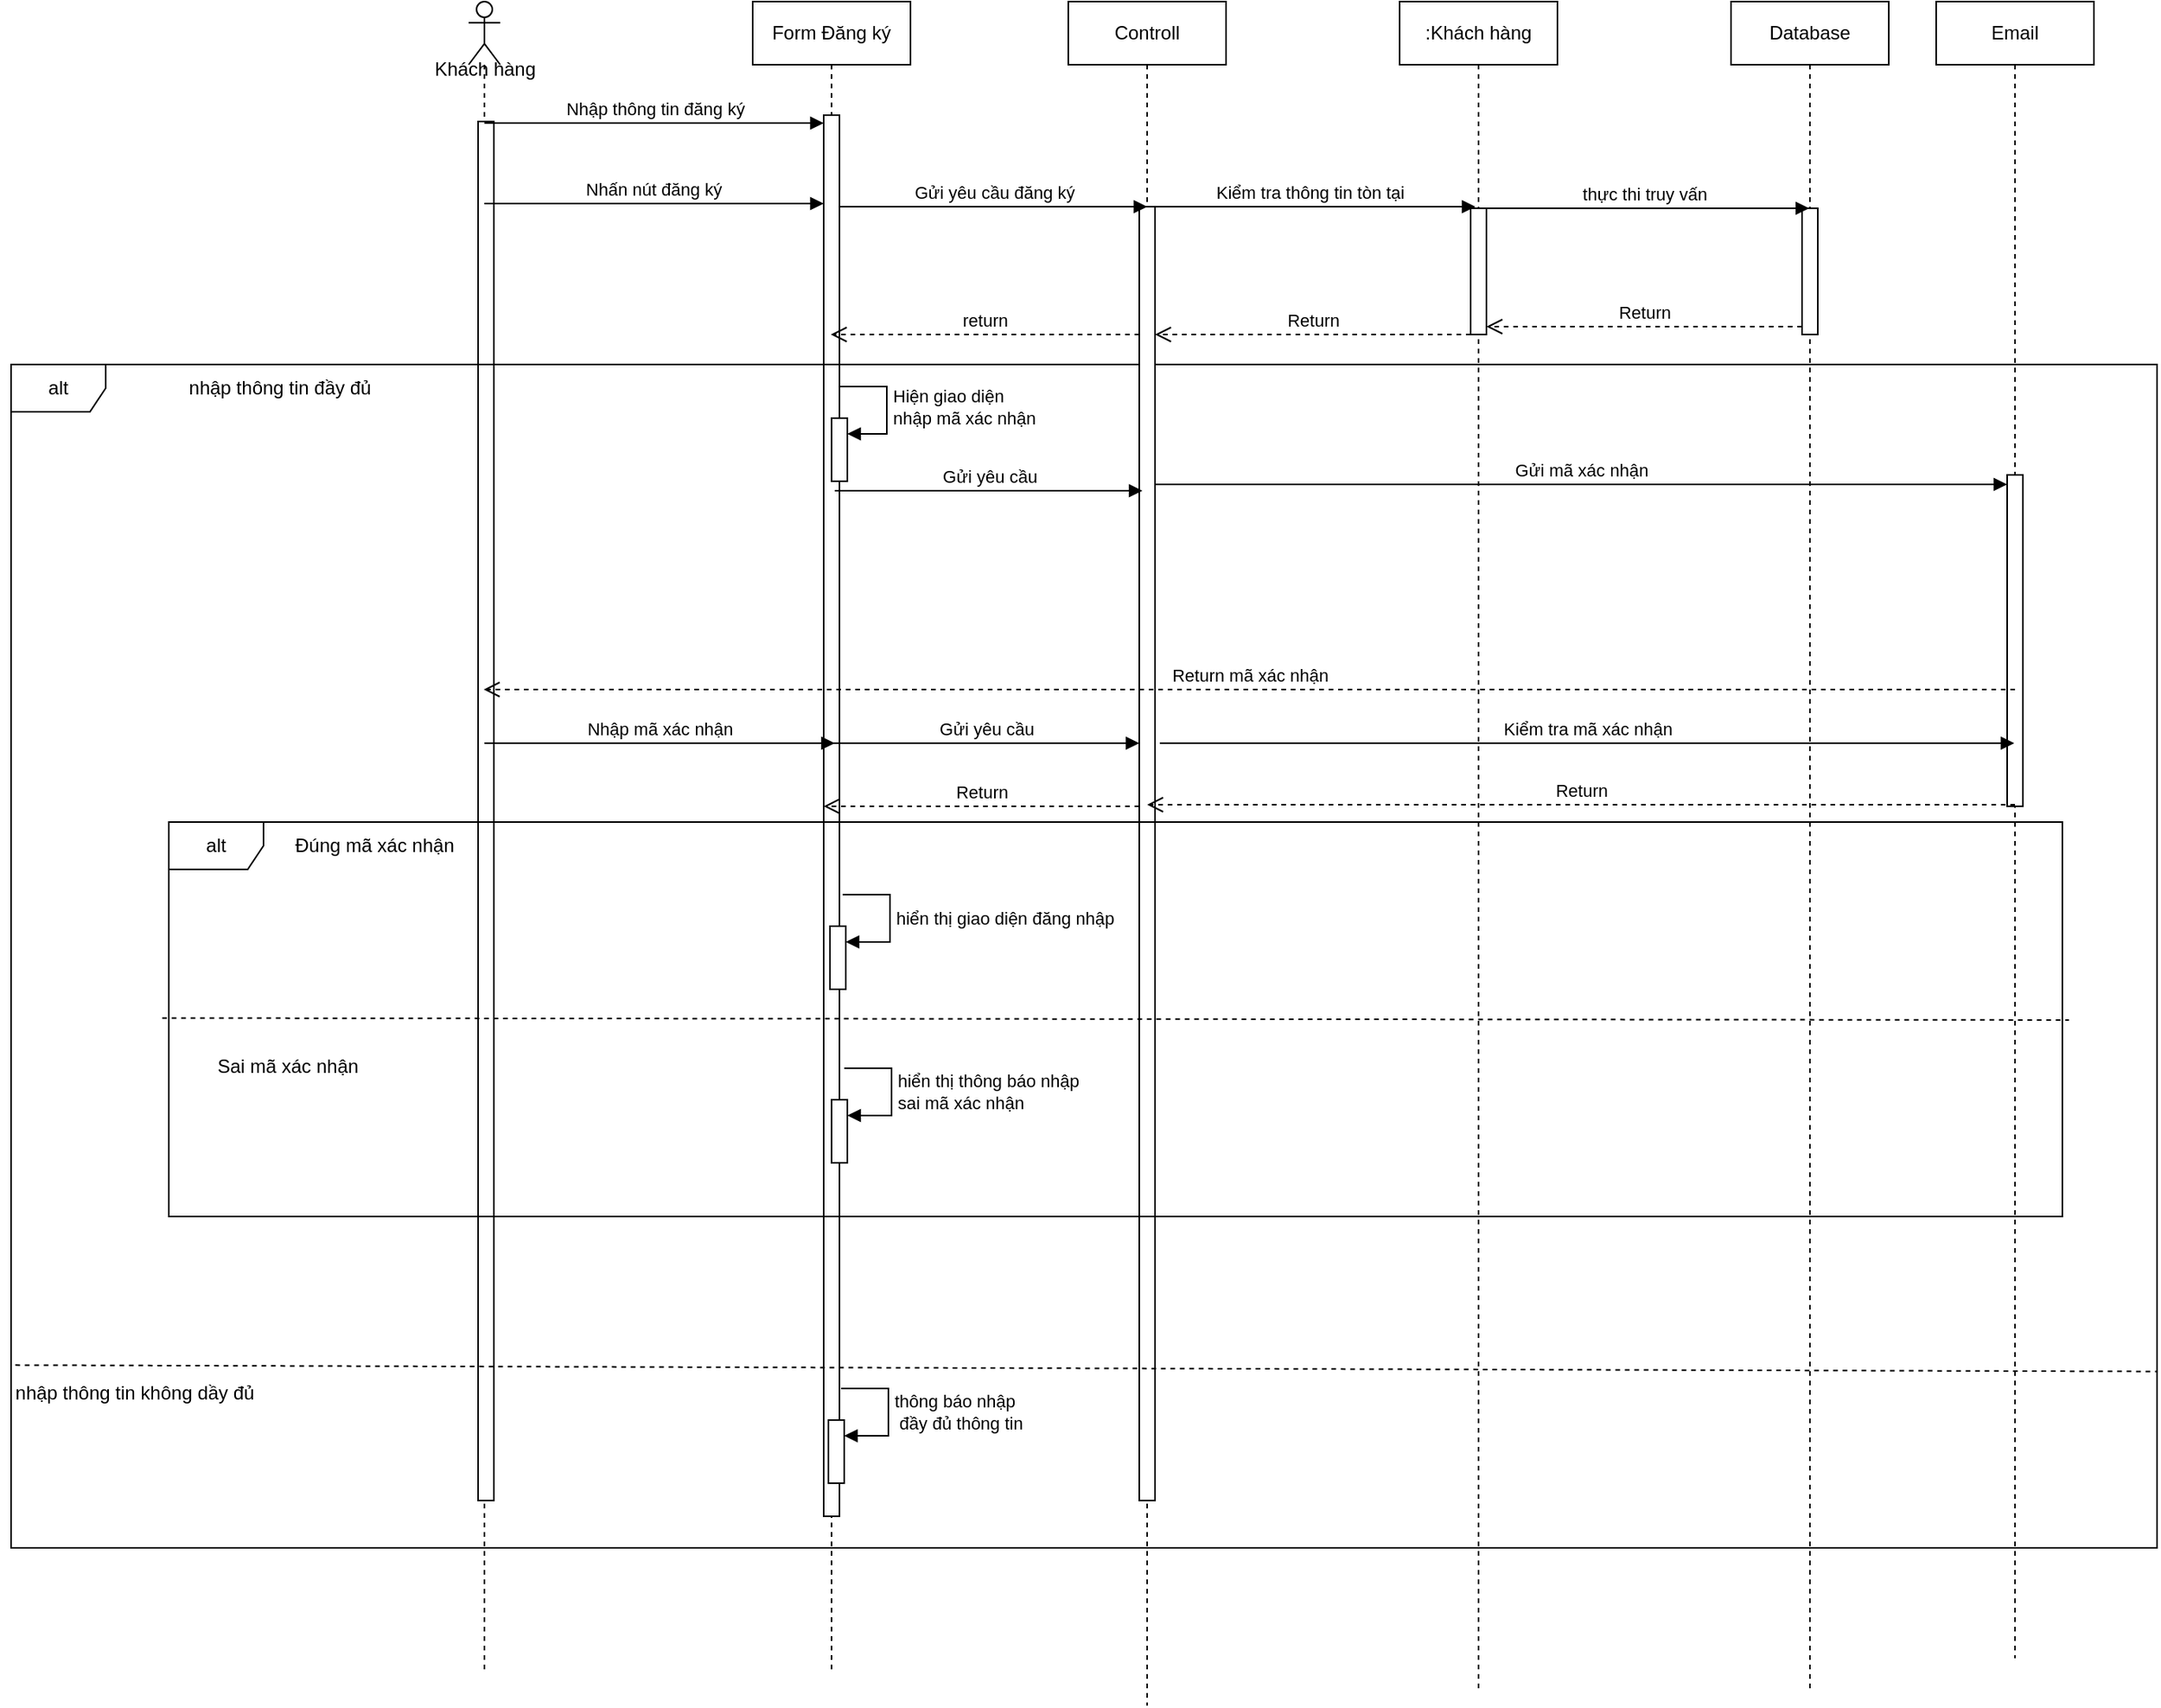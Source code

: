 <mxfile version="26.0.4">
  <diagram name="Page-1" id="2YBvvXClWsGukQMizWep">
    <mxGraphModel dx="1900" dy="621" grid="1" gridSize="10" guides="1" tooltips="1" connect="1" arrows="1" fold="1" page="1" pageScale="1" pageWidth="850" pageHeight="1100" math="0" shadow="0">
      <root>
        <mxCell id="0" />
        <mxCell id="1" parent="0" />
        <mxCell id="Dq6b9MiM_aMfNejn8VDf-1" value="Form Đăng ký" style="shape=umlLifeline;perimeter=lifelinePerimeter;whiteSpace=wrap;html=1;container=1;dropTarget=0;collapsible=0;recursiveResize=0;outlineConnect=0;portConstraint=eastwest;newEdgeStyle={&quot;curved&quot;:0,&quot;rounded&quot;:0};" parent="1" vertex="1">
          <mxGeometry x="90" y="40" width="100" height="1060" as="geometry" />
        </mxCell>
        <mxCell id="Dq6b9MiM_aMfNejn8VDf-10" value="" style="html=1;points=[[0,0,0,0,5],[0,1,0,0,-5],[1,0,0,0,5],[1,1,0,0,-5]];perimeter=orthogonalPerimeter;outlineConnect=0;targetShapes=umlLifeline;portConstraint=eastwest;newEdgeStyle={&quot;curved&quot;:0,&quot;rounded&quot;:0};" parent="Dq6b9MiM_aMfNejn8VDf-1" vertex="1">
          <mxGeometry x="45" y="72" width="10" height="888" as="geometry" />
        </mxCell>
        <mxCell id="Dq6b9MiM_aMfNejn8VDf-2" value="Controll" style="shape=umlLifeline;perimeter=lifelinePerimeter;whiteSpace=wrap;html=1;container=1;dropTarget=0;collapsible=0;recursiveResize=0;outlineConnect=0;portConstraint=eastwest;newEdgeStyle={&quot;curved&quot;:0,&quot;rounded&quot;:0};" parent="1" vertex="1">
          <mxGeometry x="290" y="40" width="100" height="1080" as="geometry" />
        </mxCell>
        <mxCell id="Dq6b9MiM_aMfNejn8VDf-4" value=":Khách hàng" style="shape=umlLifeline;perimeter=lifelinePerimeter;whiteSpace=wrap;html=1;container=1;dropTarget=0;collapsible=0;recursiveResize=0;outlineConnect=0;portConstraint=eastwest;newEdgeStyle={&quot;curved&quot;:0,&quot;rounded&quot;:0};" parent="1" vertex="1">
          <mxGeometry x="500" y="40" width="100" height="1070" as="geometry" />
        </mxCell>
        <mxCell id="Dq6b9MiM_aMfNejn8VDf-20" value="" style="html=1;points=[[0,0,0,0,5],[0,1,0,0,-5],[1,0,0,0,5],[1,1,0,0,-5]];perimeter=orthogonalPerimeter;outlineConnect=0;targetShapes=umlLifeline;portConstraint=eastwest;newEdgeStyle={&quot;curved&quot;:0,&quot;rounded&quot;:0};" parent="Dq6b9MiM_aMfNejn8VDf-4" vertex="1">
          <mxGeometry x="45" y="131" width="10" height="80" as="geometry" />
        </mxCell>
        <mxCell id="Dq6b9MiM_aMfNejn8VDf-5" value="Database" style="shape=umlLifeline;perimeter=lifelinePerimeter;whiteSpace=wrap;html=1;container=1;dropTarget=0;collapsible=0;recursiveResize=0;outlineConnect=0;portConstraint=eastwest;newEdgeStyle={&quot;curved&quot;:0,&quot;rounded&quot;:0};" parent="1" vertex="1">
          <mxGeometry x="710" y="40" width="100" height="1070" as="geometry" />
        </mxCell>
        <mxCell id="Dq6b9MiM_aMfNejn8VDf-6" value="" style="shape=umlLifeline;perimeter=lifelinePerimeter;whiteSpace=wrap;html=1;container=1;dropTarget=0;collapsible=0;recursiveResize=0;outlineConnect=0;portConstraint=eastwest;newEdgeStyle={&quot;curved&quot;:0,&quot;rounded&quot;:0};participant=umlActor;" parent="1" vertex="1">
          <mxGeometry x="-90" y="40" width="20" height="1060" as="geometry" />
        </mxCell>
        <mxCell id="7_i-XmPmfB8A_X3ueHKe-3" value="" style="html=1;points=[[0,0,0,0,5],[0,1,0,0,-5],[1,0,0,0,5],[1,1,0,0,-5]];perimeter=orthogonalPerimeter;outlineConnect=0;targetShapes=umlLifeline;portConstraint=eastwest;newEdgeStyle={&quot;curved&quot;:0,&quot;rounded&quot;:0};" parent="Dq6b9MiM_aMfNejn8VDf-6" vertex="1">
          <mxGeometry x="6" y="76" width="10" height="874" as="geometry" />
        </mxCell>
        <mxCell id="Dq6b9MiM_aMfNejn8VDf-8" value="Nhấn nút đăng ký" style="html=1;verticalAlign=bottom;endArrow=block;curved=0;rounded=0;" parent="1" edge="1">
          <mxGeometry width="80" relative="1" as="geometry">
            <mxPoint x="-80.088" y="168" as="sourcePoint" />
            <mxPoint x="135.0" y="168" as="targetPoint" />
            <Array as="points">
              <mxPoint x="-78" y="168" />
              <mxPoint x="10" y="168" />
            </Array>
          </mxGeometry>
        </mxCell>
        <mxCell id="Dq6b9MiM_aMfNejn8VDf-9" value="Khách hàng" style="text;html=1;align=center;verticalAlign=middle;resizable=0;points=[];autosize=1;strokeColor=none;fillColor=none;" parent="1" vertex="1">
          <mxGeometry x="-125" y="68" width="90" height="30" as="geometry" />
        </mxCell>
        <mxCell id="Dq6b9MiM_aMfNejn8VDf-13" value="Nhập thông tin đăng ký" style="html=1;verticalAlign=bottom;endArrow=block;curved=0;rounded=0;entryX=0;entryY=0;entryDx=0;entryDy=5;entryPerimeter=0;" parent="1" source="Dq6b9MiM_aMfNejn8VDf-6" target="Dq6b9MiM_aMfNejn8VDf-10" edge="1">
          <mxGeometry width="80" relative="1" as="geometry">
            <mxPoint x="-60" y="200" as="sourcePoint" />
            <mxPoint x="145" y="169" as="targetPoint" />
          </mxGeometry>
        </mxCell>
        <mxCell id="Dq6b9MiM_aMfNejn8VDf-14" value="alt" style="shape=umlFrame;whiteSpace=wrap;html=1;pointerEvents=0;" parent="1" vertex="1">
          <mxGeometry x="-380" y="270" width="1360" height="750" as="geometry" />
        </mxCell>
        <mxCell id="Dq6b9MiM_aMfNejn8VDf-17" value="nhập thông tin đầy đủ" style="text;html=1;align=center;verticalAlign=middle;resizable=0;points=[];autosize=1;strokeColor=none;fillColor=none;" parent="1" vertex="1">
          <mxGeometry x="-280" y="270" width="140" height="30" as="geometry" />
        </mxCell>
        <mxCell id="Dq6b9MiM_aMfNejn8VDf-18" value="" style="html=1;points=[[0,0,0,0,5],[0,1,0,0,-5],[1,0,0,0,5],[1,1,0,0,-5]];perimeter=orthogonalPerimeter;outlineConnect=0;targetShapes=umlLifeline;portConstraint=eastwest;newEdgeStyle={&quot;curved&quot;:0,&quot;rounded&quot;:0};" parent="1" vertex="1">
          <mxGeometry x="335" y="170" width="10" height="820" as="geometry" />
        </mxCell>
        <mxCell id="Dq6b9MiM_aMfNejn8VDf-19" value="Gửi yêu cầu đăng ký" style="html=1;verticalAlign=bottom;endArrow=block;curved=0;rounded=0;entryX=0;entryY=0;entryDx=0;entryDy=5;entryPerimeter=0;" parent="1" edge="1">
          <mxGeometry width="80" relative="1" as="geometry">
            <mxPoint x="145" y="170" as="sourcePoint" />
            <mxPoint x="340" y="170" as="targetPoint" />
          </mxGeometry>
        </mxCell>
        <mxCell id="Dq6b9MiM_aMfNejn8VDf-22" value="Kiểm tra thông tin tòn tại" style="html=1;verticalAlign=bottom;endArrow=block;curved=0;rounded=0;entryX=0;entryY=0;entryDx=0;entryDy=5;entryPerimeter=0;" parent="1" edge="1">
          <mxGeometry width="80" relative="1" as="geometry">
            <mxPoint x="338" y="170" as="sourcePoint" />
            <mxPoint x="548" y="170" as="targetPoint" />
          </mxGeometry>
        </mxCell>
        <mxCell id="Dq6b9MiM_aMfNejn8VDf-23" value="" style="html=1;points=[[0,0,0,0,5],[0,1,0,0,-5],[1,0,0,0,5],[1,1,0,0,-5]];perimeter=orthogonalPerimeter;outlineConnect=0;targetShapes=umlLifeline;portConstraint=eastwest;newEdgeStyle={&quot;curved&quot;:0,&quot;rounded&quot;:0};" parent="1" vertex="1">
          <mxGeometry x="755" y="171" width="10" height="80" as="geometry" />
        </mxCell>
        <mxCell id="Dq6b9MiM_aMfNejn8VDf-24" value="thực thi truy vấn" style="html=1;verticalAlign=bottom;endArrow=block;curved=0;rounded=0;" parent="1" target="Dq6b9MiM_aMfNejn8VDf-5" edge="1">
          <mxGeometry width="80" relative="1" as="geometry">
            <mxPoint x="550" y="171" as="sourcePoint" />
            <mxPoint x="755" y="171" as="targetPoint" />
          </mxGeometry>
        </mxCell>
        <mxCell id="Dq6b9MiM_aMfNejn8VDf-27" value="Return" style="html=1;verticalAlign=bottom;endArrow=open;dashed=1;endSize=8;curved=0;rounded=0;entryX=1;entryY=1;entryDx=0;entryDy=-5;entryPerimeter=0;" parent="1" target="Dq6b9MiM_aMfNejn8VDf-20" edge="1">
          <mxGeometry relative="1" as="geometry">
            <mxPoint x="755" y="246" as="sourcePoint" />
            <mxPoint x="675" y="246" as="targetPoint" />
          </mxGeometry>
        </mxCell>
        <mxCell id="Dq6b9MiM_aMfNejn8VDf-28" value="Return" style="html=1;verticalAlign=bottom;endArrow=open;dashed=1;endSize=8;curved=0;rounded=0;entryX=1;entryY=1;entryDx=0;entryDy=-5;entryPerimeter=0;" parent="1" edge="1">
          <mxGeometry relative="1" as="geometry">
            <mxPoint x="545" y="251" as="sourcePoint" />
            <mxPoint x="345" y="251" as="targetPoint" />
          </mxGeometry>
        </mxCell>
        <mxCell id="Dq6b9MiM_aMfNejn8VDf-29" value="" style="endArrow=none;dashed=1;html=1;rounded=0;exitX=0.002;exitY=0.678;exitDx=0;exitDy=0;exitPerimeter=0;entryX=1;entryY=0.683;entryDx=0;entryDy=0;entryPerimeter=0;" parent="1" edge="1">
          <mxGeometry width="50" height="50" relative="1" as="geometry">
            <mxPoint x="-377.28" y="904.18" as="sourcePoint" />
            <mxPoint x="980.0" y="908.23" as="targetPoint" />
          </mxGeometry>
        </mxCell>
        <mxCell id="H4_lmiQ6hySDAd1RAeEO-1" value="return" style="html=1;verticalAlign=bottom;endArrow=open;dashed=1;endSize=8;curved=0;rounded=0;" parent="1" edge="1">
          <mxGeometry relative="1" as="geometry">
            <mxPoint x="335" y="251" as="sourcePoint" />
            <mxPoint x="139.5" y="251" as="targetPoint" />
          </mxGeometry>
        </mxCell>
        <mxCell id="dwiBMr17UuiH0oJPr4u6-1" value="Email" style="shape=umlLifeline;perimeter=lifelinePerimeter;whiteSpace=wrap;html=1;container=1;dropTarget=0;collapsible=0;recursiveResize=0;outlineConnect=0;portConstraint=eastwest;newEdgeStyle={&quot;curved&quot;:0,&quot;rounded&quot;:0};" parent="1" vertex="1">
          <mxGeometry x="840" y="40" width="100" height="1050" as="geometry" />
        </mxCell>
        <mxCell id="dwiBMr17UuiH0oJPr4u6-3" value="" style="html=1;points=[[0,0,0,0,5],[0,1,0,0,-5],[1,0,0,0,5],[1,1,0,0,-5]];perimeter=orthogonalPerimeter;outlineConnect=0;targetShapes=umlLifeline;portConstraint=eastwest;newEdgeStyle={&quot;curved&quot;:0,&quot;rounded&quot;:0};" parent="dwiBMr17UuiH0oJPr4u6-1" vertex="1">
          <mxGeometry x="45" y="300" width="10" height="210" as="geometry" />
        </mxCell>
        <mxCell id="dwiBMr17UuiH0oJPr4u6-2" value="Gửi mã xác nhận" style="html=1;verticalAlign=bottom;endArrow=block;curved=0;rounded=0;" parent="1" edge="1">
          <mxGeometry width="80" relative="1" as="geometry">
            <mxPoint x="345" y="346" as="sourcePoint" />
            <mxPoint x="885" y="346" as="targetPoint" />
          </mxGeometry>
        </mxCell>
        <mxCell id="dwiBMr17UuiH0oJPr4u6-5" value="Return mã xác nhận" style="html=1;verticalAlign=bottom;endArrow=open;dashed=1;endSize=8;curved=0;rounded=0;" parent="1" edge="1">
          <mxGeometry relative="1" as="geometry">
            <mxPoint x="890" y="476" as="sourcePoint" />
            <mxPoint x="-80.452" y="476" as="targetPoint" />
          </mxGeometry>
        </mxCell>
        <mxCell id="dwiBMr17UuiH0oJPr4u6-8" value="Nhập mã xác nhận" style="html=1;verticalAlign=bottom;endArrow=block;curved=0;rounded=0;" parent="1" edge="1">
          <mxGeometry width="80" relative="1" as="geometry">
            <mxPoint x="-80" y="510" as="sourcePoint" />
            <mxPoint x="142" y="510" as="targetPoint" />
          </mxGeometry>
        </mxCell>
        <mxCell id="dwiBMr17UuiH0oJPr4u6-11" value="alt" style="shape=umlFrame;whiteSpace=wrap;html=1;pointerEvents=0;" parent="1" vertex="1">
          <mxGeometry x="-280" y="560" width="1200" height="250" as="geometry" />
        </mxCell>
        <mxCell id="dwiBMr17UuiH0oJPr4u6-12" value="Đúng mã xác nhận" style="text;html=1;align=center;verticalAlign=middle;resizable=0;points=[];autosize=1;strokeColor=none;fillColor=none;" parent="1" vertex="1">
          <mxGeometry x="-210" y="560" width="120" height="30" as="geometry" />
        </mxCell>
        <mxCell id="dwiBMr17UuiH0oJPr4u6-17" value="" style="endArrow=none;dashed=1;html=1;rounded=0;exitX=-0.003;exitY=0.591;exitDx=0;exitDy=0;exitPerimeter=0;entryX=1.004;entryY=0.596;entryDx=0;entryDy=0;entryPerimeter=0;" parent="1" edge="1">
          <mxGeometry width="50" height="50" relative="1" as="geometry">
            <mxPoint x="-284.2" y="684.23" as="sourcePoint" />
            <mxPoint x="924.2" y="685.48" as="targetPoint" />
          </mxGeometry>
        </mxCell>
        <mxCell id="dwiBMr17UuiH0oJPr4u6-20" value="Sai mã xác nhận" style="text;html=1;align=center;verticalAlign=middle;resizable=0;points=[];autosize=1;strokeColor=none;fillColor=none;" parent="1" vertex="1">
          <mxGeometry x="-260" y="700" width="110" height="30" as="geometry" />
        </mxCell>
        <mxCell id="7_i-XmPmfB8A_X3ueHKe-2" value="nhập thông tin không dầy đủ" style="text;html=1;align=center;verticalAlign=middle;resizable=0;points=[];autosize=1;strokeColor=none;fillColor=none;" parent="1" vertex="1">
          <mxGeometry x="-387" y="907" width="170" height="30" as="geometry" />
        </mxCell>
        <mxCell id="GJP3E04wGRJxLF8y1IKZ-1" value="" style="html=1;points=[[0,0,0,0,5],[0,1,0,0,-5],[1,0,0,0,5],[1,1,0,0,-5]];perimeter=orthogonalPerimeter;outlineConnect=0;targetShapes=umlLifeline;portConstraint=eastwest;newEdgeStyle={&quot;curved&quot;:0,&quot;rounded&quot;:0};" parent="1" vertex="1">
          <mxGeometry x="140" y="304" width="10" height="40" as="geometry" />
        </mxCell>
        <mxCell id="GJP3E04wGRJxLF8y1IKZ-2" value="Hiện giao diện&lt;div&gt;nhập mã xác nhận&lt;/div&gt;" style="html=1;align=left;spacingLeft=2;endArrow=block;rounded=0;edgeStyle=orthogonalEdgeStyle;curved=0;rounded=0;" parent="1" target="GJP3E04wGRJxLF8y1IKZ-1" edge="1">
          <mxGeometry relative="1" as="geometry">
            <mxPoint x="145" y="284" as="sourcePoint" />
            <Array as="points">
              <mxPoint x="175" y="314" />
            </Array>
          </mxGeometry>
        </mxCell>
        <mxCell id="GJP3E04wGRJxLF8y1IKZ-3" value="" style="html=1;points=[[0,0,0,0,5],[0,1,0,0,-5],[1,0,0,0,5],[1,1,0,0,-5]];perimeter=orthogonalPerimeter;outlineConnect=0;targetShapes=umlLifeline;portConstraint=eastwest;newEdgeStyle={&quot;curved&quot;:0,&quot;rounded&quot;:0};" parent="1" vertex="1">
          <mxGeometry x="138" y="939" width="10" height="40" as="geometry" />
        </mxCell>
        <mxCell id="GJP3E04wGRJxLF8y1IKZ-4" value="thông báo nhập&lt;div&gt;&amp;nbsp;đầy đủ thông tin&lt;/div&gt;" style="html=1;align=left;spacingLeft=2;endArrow=block;rounded=0;edgeStyle=orthogonalEdgeStyle;curved=0;rounded=0;" parent="1" target="GJP3E04wGRJxLF8y1IKZ-3" edge="1">
          <mxGeometry x="0.014" relative="1" as="geometry">
            <mxPoint x="146" y="919" as="sourcePoint" />
            <Array as="points">
              <mxPoint x="176" y="949" />
            </Array>
            <mxPoint as="offset" />
          </mxGeometry>
        </mxCell>
        <mxCell id="GJP3E04wGRJxLF8y1IKZ-7" value="" style="html=1;points=[[0,0,0,0,5],[0,1,0,0,-5],[1,0,0,0,5],[1,1,0,0,-5]];perimeter=orthogonalPerimeter;outlineConnect=0;targetShapes=umlLifeline;portConstraint=eastwest;newEdgeStyle={&quot;curved&quot;:0,&quot;rounded&quot;:0};" parent="1" vertex="1">
          <mxGeometry x="139" y="626" width="10" height="40" as="geometry" />
        </mxCell>
        <mxCell id="GJP3E04wGRJxLF8y1IKZ-8" value="hiển thị giao diện đăng nhập" style="html=1;align=left;spacingLeft=2;endArrow=block;rounded=0;edgeStyle=orthogonalEdgeStyle;curved=0;rounded=0;" parent="1" target="GJP3E04wGRJxLF8y1IKZ-7" edge="1">
          <mxGeometry x="0.014" relative="1" as="geometry">
            <mxPoint x="147" y="606" as="sourcePoint" />
            <Array as="points">
              <mxPoint x="177" y="636" />
            </Array>
            <mxPoint as="offset" />
          </mxGeometry>
        </mxCell>
        <mxCell id="euCubythK3DFuVudyAq--3" value="Gửi yêu cầu" style="html=1;verticalAlign=bottom;endArrow=block;curved=0;rounded=0;entryX=0;entryY=0;entryDx=0;entryDy=5;entryPerimeter=0;" parent="1" edge="1">
          <mxGeometry width="80" relative="1" as="geometry">
            <mxPoint x="140" y="510" as="sourcePoint" />
            <mxPoint x="335" y="510" as="targetPoint" />
          </mxGeometry>
        </mxCell>
        <mxCell id="euCubythK3DFuVudyAq--4" value="Kiểm tra mã xác nhận" style="html=1;verticalAlign=bottom;endArrow=block;curved=0;rounded=0;" parent="1" target="dwiBMr17UuiH0oJPr4u6-1" edge="1">
          <mxGeometry width="80" relative="1" as="geometry">
            <mxPoint x="348" y="510" as="sourcePoint" />
            <mxPoint x="558" y="510" as="targetPoint" />
          </mxGeometry>
        </mxCell>
        <mxCell id="euCubythK3DFuVudyAq--5" value="Gửi yêu cầu" style="html=1;verticalAlign=bottom;endArrow=block;curved=0;rounded=0;entryX=0;entryY=0;entryDx=0;entryDy=5;entryPerimeter=0;" parent="1" edge="1">
          <mxGeometry width="80" relative="1" as="geometry">
            <mxPoint x="142" y="350" as="sourcePoint" />
            <mxPoint x="337" y="350" as="targetPoint" />
          </mxGeometry>
        </mxCell>
        <mxCell id="euCubythK3DFuVudyAq--6" value="Return" style="html=1;verticalAlign=bottom;endArrow=open;dashed=1;endSize=8;curved=0;rounded=0;" parent="1" target="Dq6b9MiM_aMfNejn8VDf-2" edge="1">
          <mxGeometry relative="1" as="geometry">
            <mxPoint x="890" y="549" as="sourcePoint" />
            <mxPoint x="690" y="549" as="targetPoint" />
          </mxGeometry>
        </mxCell>
        <mxCell id="euCubythK3DFuVudyAq--7" value="Return" style="html=1;verticalAlign=bottom;endArrow=open;dashed=1;endSize=8;curved=0;rounded=0;entryX=1;entryY=1;entryDx=0;entryDy=-5;entryPerimeter=0;" parent="1" edge="1">
          <mxGeometry relative="1" as="geometry">
            <mxPoint x="335" y="550" as="sourcePoint" />
            <mxPoint x="135" y="550" as="targetPoint" />
          </mxGeometry>
        </mxCell>
        <mxCell id="euCubythK3DFuVudyAq--11" value="" style="html=1;points=[[0,0,0,0,5],[0,1,0,0,-5],[1,0,0,0,5],[1,1,0,0,-5]];perimeter=orthogonalPerimeter;outlineConnect=0;targetShapes=umlLifeline;portConstraint=eastwest;newEdgeStyle={&quot;curved&quot;:0,&quot;rounded&quot;:0};" parent="1" vertex="1">
          <mxGeometry x="140" y="736" width="10" height="40" as="geometry" />
        </mxCell>
        <mxCell id="euCubythK3DFuVudyAq--12" value="hiển thị thông báo nhập&lt;div&gt;sai mã xác nhận&lt;/div&gt;" style="html=1;align=left;spacingLeft=2;endArrow=block;rounded=0;edgeStyle=orthogonalEdgeStyle;curved=0;rounded=0;" parent="1" target="euCubythK3DFuVudyAq--11" edge="1">
          <mxGeometry x="0.014" relative="1" as="geometry">
            <mxPoint x="148" y="716" as="sourcePoint" />
            <Array as="points">
              <mxPoint x="178" y="746" />
            </Array>
            <mxPoint as="offset" />
          </mxGeometry>
        </mxCell>
      </root>
    </mxGraphModel>
  </diagram>
</mxfile>
